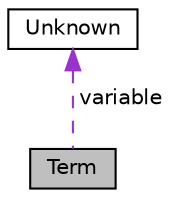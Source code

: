 digraph "Term"
{
 // LATEX_PDF_SIZE
  edge [fontname="Helvetica",fontsize="10",labelfontname="Helvetica",labelfontsize="10"];
  node [fontname="Helvetica",fontsize="10",shape=record];
  Node1 [label="Term",height=0.2,width=0.4,color="black", fillcolor="grey75", style="filled", fontcolor="black",tooltip="Class that holds a term."];
  Node2 -> Node1 [dir="back",color="darkorchid3",fontsize="10",style="dashed",label=" variable" ,fontname="Helvetica"];
  Node2 [label="Unknown",height=0.2,width=0.4,color="black", fillcolor="white", style="filled",URL="$classUnknown.html",tooltip="Base class for unknown values."];
}
